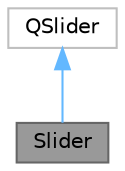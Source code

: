 digraph "Slider"
{
 // LATEX_PDF_SIZE
  bgcolor="transparent";
  edge [fontname=Helvetica,fontsize=10,labelfontname=Helvetica,labelfontsize=10];
  node [fontname=Helvetica,fontsize=10,shape=box,height=0.2,width=0.4];
  Node1 [id="Node000001",label="Slider",height=0.2,width=0.4,color="gray40", fillcolor="grey60", style="filled", fontcolor="black",tooltip="A custom slider class that emits a signal on double-click."];
  Node2 -> Node1 [id="edge2_Node000001_Node000002",dir="back",color="steelblue1",style="solid",tooltip=" "];
  Node2 [id="Node000002",label="QSlider",height=0.2,width=0.4,color="grey75", fillcolor="white", style="filled",tooltip=" "];
}
